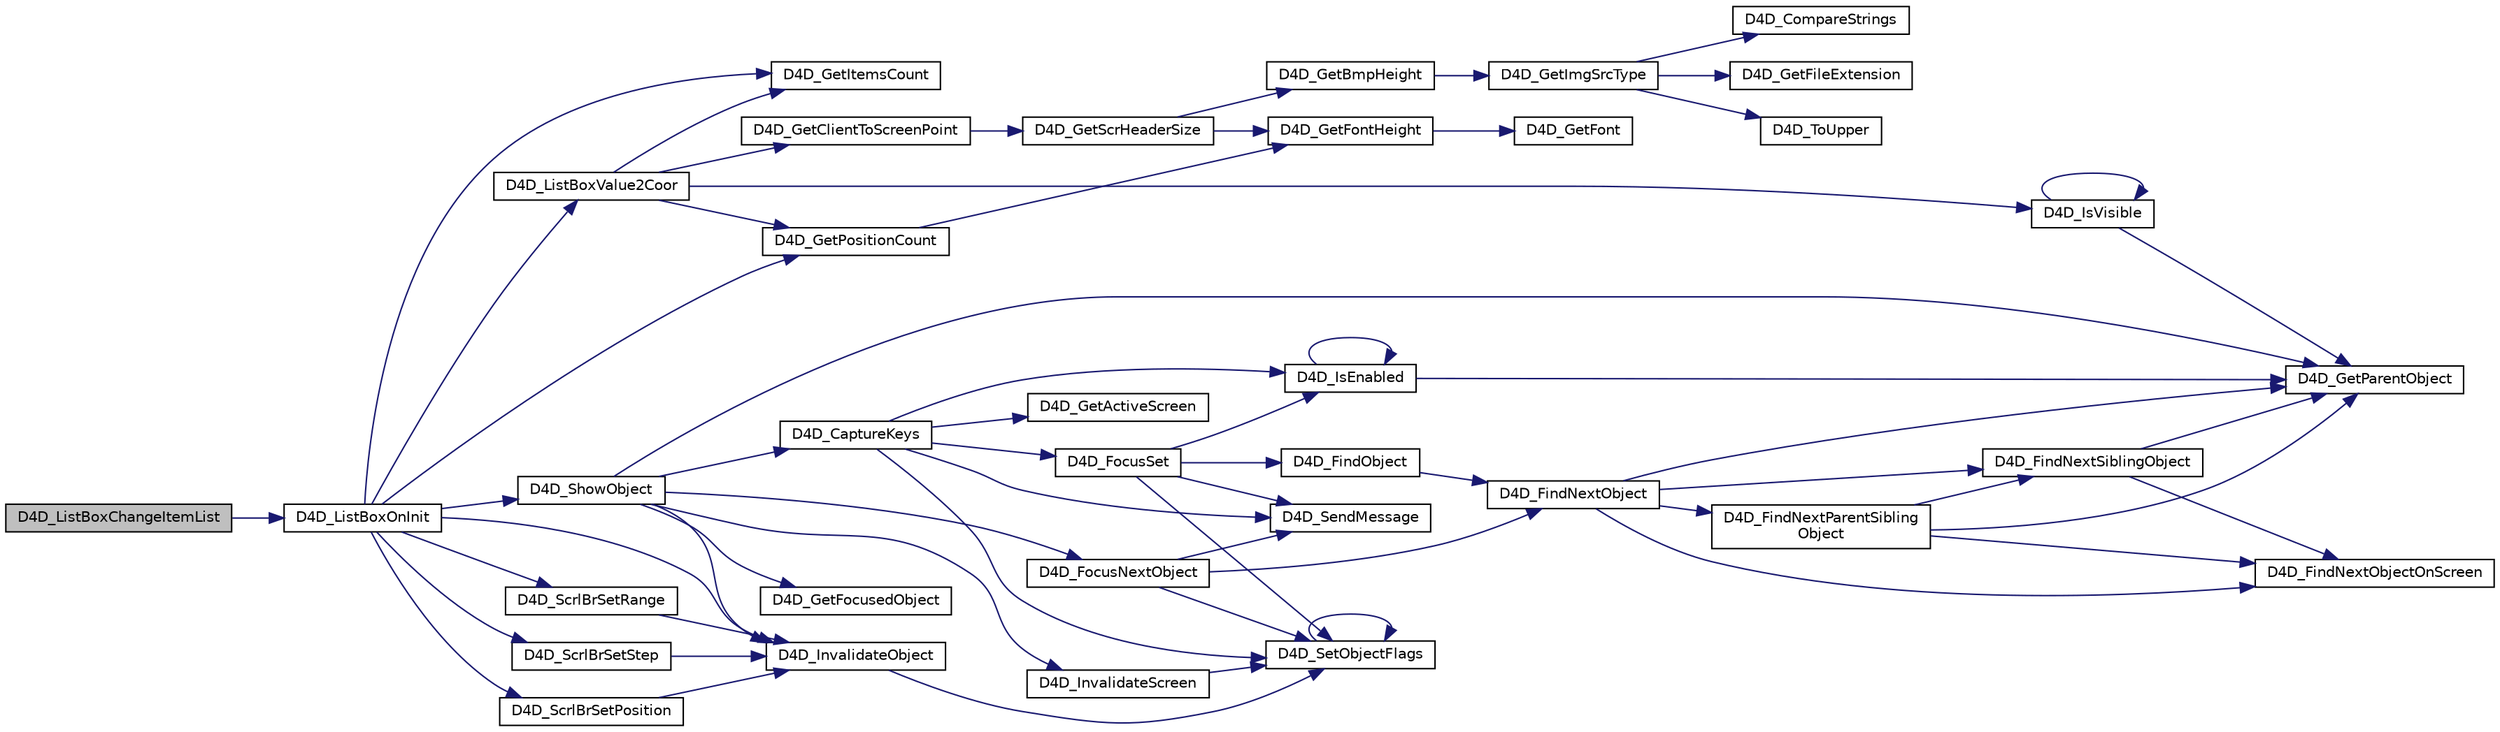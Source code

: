 digraph "D4D_ListBoxChangeItemList"
{
  edge [fontname="Helvetica",fontsize="10",labelfontname="Helvetica",labelfontsize="10"];
  node [fontname="Helvetica",fontsize="10",shape=record];
  rankdir="LR";
  Node1 [label="D4D_ListBoxChangeItemList",height=0.2,width=0.4,color="black", fillcolor="grey75", style="filled" fontcolor="black"];
  Node1 -> Node2 [color="midnightblue",fontsize="10",style="solid",fontname="Helvetica"];
  Node2 [label="D4D_ListBoxOnInit",height=0.2,width=0.4,color="black", fillcolor="white", style="filled",URL="$d4d__list__box_8c.html#a42dabe25583ffcc5a14091edaa9ce1ae"];
  Node2 -> Node3 [color="midnightblue",fontsize="10",style="solid",fontname="Helvetica"];
  Node3 [label="D4D_GetItemsCount",height=0.2,width=0.4,color="black", fillcolor="white", style="filled",URL="$d4d__list__box_8c.html#a3dafe35ca35da21c908d8b0baf92eec8"];
  Node2 -> Node4 [color="midnightblue",fontsize="10",style="solid",fontname="Helvetica"];
  Node4 [label="D4D_ListBoxValue2Coor",height=0.2,width=0.4,color="black", fillcolor="white", style="filled",URL="$d4d__list__box_8c.html#a3351b92af656eec9307512168a199e8e"];
  Node4 -> Node5 [color="midnightblue",fontsize="10",style="solid",fontname="Helvetica"];
  Node5 [label="D4D_GetClientToScreenPoint",height=0.2,width=0.4,color="black", fillcolor="white", style="filled",URL="$group__doxd4d__screen__func.html#ga1eb7eb33d47b83e63379713256eace5f",tooltip="The function convert client point on the screen to the global screen point. "];
  Node5 -> Node6 [color="midnightblue",fontsize="10",style="solid",fontname="Helvetica"];
  Node6 [label="D4D_GetScrHeaderSize",height=0.2,width=0.4,color="black", fillcolor="white", style="filled",URL="$d4d__private_8h.html#a3c878628fb15057f286e4dcb835e1bb4"];
  Node6 -> Node7 [color="midnightblue",fontsize="10",style="solid",fontname="Helvetica"];
  Node7 [label="D4D_GetFontHeight",height=0.2,width=0.4,color="black", fillcolor="white", style="filled",URL="$d4d__font_8c.html#aae629b70981b64e916bda3d9229f7e83"];
  Node7 -> Node8 [color="midnightblue",fontsize="10",style="solid",fontname="Helvetica"];
  Node8 [label="D4D_GetFont",height=0.2,width=0.4,color="black", fillcolor="white", style="filled",URL="$d4d__font_8c.html#acf704a759fded3786de7a83a0e783f2a"];
  Node6 -> Node9 [color="midnightblue",fontsize="10",style="solid",fontname="Helvetica"];
  Node9 [label="D4D_GetBmpHeight",height=0.2,width=0.4,color="black", fillcolor="white", style="filled",URL="$group__doxd4d__bmp__func.html#gaf9d004f6dfa39b1779436b038393e363",tooltip="Function gets information about bitmap height. "];
  Node9 -> Node10 [color="midnightblue",fontsize="10",style="solid",fontname="Helvetica"];
  Node10 [label="D4D_GetImgSrcType",height=0.2,width=0.4,color="black", fillcolor="white", style="filled",URL="$group__doxd4d__bmp__func.html#gabe9ce992fdfbc6558241ceab709a2d9a",tooltip="Function returns the type of image source. "];
  Node10 -> Node11 [color="midnightblue",fontsize="10",style="solid",fontname="Helvetica"];
  Node11 [label="D4D_GetFileExtension",height=0.2,width=0.4,color="black", fillcolor="white", style="filled",URL="$d4d__extsrc_8h.html#a52cdd23a333071ed9cb9ce52d84451e3"];
  Node10 -> Node12 [color="midnightblue",fontsize="10",style="solid",fontname="Helvetica"];
  Node12 [label="D4D_ToUpper",height=0.2,width=0.4,color="black", fillcolor="white", style="filled",URL="$d4d__extsrc_8c.html#ac667a2f5348399a4b6d7ad1b1401e879",tooltip="The function convert all small alpha characters to upper in string(terminated by zero) ..."];
  Node10 -> Node13 [color="midnightblue",fontsize="10",style="solid",fontname="Helvetica"];
  Node13 [label="D4D_CompareStrings",height=0.2,width=0.4,color="black", fillcolor="white", style="filled",URL="$d4d__extsrc_8c.html#af627f992df1931d95ae84b44258dc65e",tooltip="The function copare two strings (terminated by zero) "];
  Node4 -> Node14 [color="midnightblue",fontsize="10",style="solid",fontname="Helvetica"];
  Node14 [label="D4D_GetPositionCount",height=0.2,width=0.4,color="black", fillcolor="white", style="filled",URL="$d4d__list__box_8c.html#ac74d1b8a4827dd38f6248fed3805b3f3"];
  Node14 -> Node7 [color="midnightblue",fontsize="10",style="solid",fontname="Helvetica"];
  Node4 -> Node3 [color="midnightblue",fontsize="10",style="solid",fontname="Helvetica"];
  Node4 -> Node15 [color="midnightblue",fontsize="10",style="solid",fontname="Helvetica"];
  Node15 [label="D4D_IsVisible",height=0.2,width=0.4,color="black", fillcolor="white", style="filled",URL="$group__doxd4d__object__func.html#gaaf05953a9b356907e827855274a15784",tooltip="Function find out if the object is visible or not. "];
  Node15 -> Node16 [color="midnightblue",fontsize="10",style="solid",fontname="Helvetica"];
  Node16 [label="D4D_GetParentObject",height=0.2,width=0.4,color="black", fillcolor="white", style="filled",URL="$d4d__object_8c.html#aeb1e10fa1768c3ab69bae8f35fbdde9e"];
  Node15 -> Node15 [color="midnightblue",fontsize="10",style="solid",fontname="Helvetica"];
  Node2 -> Node14 [color="midnightblue",fontsize="10",style="solid",fontname="Helvetica"];
  Node2 -> Node17 [color="midnightblue",fontsize="10",style="solid",fontname="Helvetica"];
  Node17 [label="D4D_ShowObject",height=0.2,width=0.4,color="black", fillcolor="white", style="filled",URL="$group__doxd4d__object__func.html#ga7601e6ac9dbba8f79957285677ccb039",tooltip="Function control visibility of object on screen. "];
  Node17 -> Node18 [color="midnightblue",fontsize="10",style="solid",fontname="Helvetica"];
  Node18 [label="D4D_InvalidateObject",height=0.2,width=0.4,color="black", fillcolor="white", style="filled",URL="$group__doxd4d__object__func.html#gaefb01366bfbf9ac020c19584a2a3c3b9",tooltip="Function invalidate object to redraw on screen. "];
  Node18 -> Node19 [color="midnightblue",fontsize="10",style="solid",fontname="Helvetica"];
  Node19 [label="D4D_SetObjectFlags",height=0.2,width=0.4,color="black", fillcolor="white", style="filled",URL="$d4d__object_8c.html#a9ea5194ba65b4124d374109fa782d237"];
  Node19 -> Node19 [color="midnightblue",fontsize="10",style="solid",fontname="Helvetica"];
  Node17 -> Node20 [color="midnightblue",fontsize="10",style="solid",fontname="Helvetica"];
  Node20 [label="D4D_CaptureKeys",height=0.2,width=0.4,color="black", fillcolor="white", style="filled",URL="$group__doxd4d__object__func.html#gaf785f10de38c2df9523cd3466035f93f",tooltip="Function switch on capturing the keys to objects. "];
  Node20 -> Node21 [color="midnightblue",fontsize="10",style="solid",fontname="Helvetica"];
  Node21 [label="D4D_GetActiveScreen",height=0.2,width=0.4,color="black", fillcolor="white", style="filled",URL="$group__doxd4d__screen__func.html#ga60bd18ea3f1e4d87c1eda36c0f4c01f9",tooltip="Returns pointer to current active screen. "];
  Node20 -> Node19 [color="midnightblue",fontsize="10",style="solid",fontname="Helvetica"];
  Node20 -> Node22 [color="midnightblue",fontsize="10",style="solid",fontname="Helvetica"];
  Node22 [label="D4D_SendMessage",height=0.2,width=0.4,color="black", fillcolor="white", style="filled",URL="$d4d__base_8c.html#ad307c9584a62c2cb94cab1ea72ad3c47"];
  Node20 -> Node23 [color="midnightblue",fontsize="10",style="solid",fontname="Helvetica"];
  Node23 [label="D4D_IsEnabled",height=0.2,width=0.4,color="black", fillcolor="white", style="filled",URL="$group__doxd4d__object__func.html#gada4f81524444a3cabef73d4fa2988b15",tooltip="Function find out if the object is enabled or not. "];
  Node23 -> Node16 [color="midnightblue",fontsize="10",style="solid",fontname="Helvetica"];
  Node23 -> Node23 [color="midnightblue",fontsize="10",style="solid",fontname="Helvetica"];
  Node20 -> Node24 [color="midnightblue",fontsize="10",style="solid",fontname="Helvetica"];
  Node24 [label="D4D_FocusSet",height=0.2,width=0.4,color="black", fillcolor="white", style="filled",URL="$group__doxd4d__screen__func.html#gac8938c4e965acfa7f40094d4508e039d",tooltip="The function set the obejct focus to new object. "];
  Node24 -> Node25 [color="midnightblue",fontsize="10",style="solid",fontname="Helvetica"];
  Node25 [label="D4D_FindObject",height=0.2,width=0.4,color="black", fillcolor="white", style="filled",URL="$d4d__screen_8c.html#a8779d8ec70a52bbf56484fa8cd8b1884"];
  Node25 -> Node26 [color="midnightblue",fontsize="10",style="solid",fontname="Helvetica"];
  Node26 [label="D4D_FindNextObject",height=0.2,width=0.4,color="black", fillcolor="white", style="filled",URL="$d4d__object_8c.html#a60c5cc0c04e845b028fd591039d72b4f"];
  Node26 -> Node27 [color="midnightblue",fontsize="10",style="solid",fontname="Helvetica"];
  Node27 [label="D4D_FindNextObjectOnScreen",height=0.2,width=0.4,color="black", fillcolor="white", style="filled",URL="$d4d__object_8c.html#a52bc37a5836b83fb088514a94ef63258"];
  Node26 -> Node28 [color="midnightblue",fontsize="10",style="solid",fontname="Helvetica"];
  Node28 [label="D4D_FindNextSiblingObject",height=0.2,width=0.4,color="black", fillcolor="white", style="filled",URL="$d4d__object_8c.html#ac6d2a59c98f9f37d65a3ca2f2ac53a1a"];
  Node28 -> Node16 [color="midnightblue",fontsize="10",style="solid",fontname="Helvetica"];
  Node28 -> Node27 [color="midnightblue",fontsize="10",style="solid",fontname="Helvetica"];
  Node26 -> Node29 [color="midnightblue",fontsize="10",style="solid",fontname="Helvetica"];
  Node29 [label="D4D_FindNextParentSibling\lObject",height=0.2,width=0.4,color="black", fillcolor="white", style="filled",URL="$d4d__object_8c.html#a94f877d36a6c5dde73c340fc90bfd42d"];
  Node29 -> Node16 [color="midnightblue",fontsize="10",style="solid",fontname="Helvetica"];
  Node29 -> Node27 [color="midnightblue",fontsize="10",style="solid",fontname="Helvetica"];
  Node29 -> Node28 [color="midnightblue",fontsize="10",style="solid",fontname="Helvetica"];
  Node26 -> Node16 [color="midnightblue",fontsize="10",style="solid",fontname="Helvetica"];
  Node24 -> Node23 [color="midnightblue",fontsize="10",style="solid",fontname="Helvetica"];
  Node24 -> Node19 [color="midnightblue",fontsize="10",style="solid",fontname="Helvetica"];
  Node24 -> Node22 [color="midnightblue",fontsize="10",style="solid",fontname="Helvetica"];
  Node17 -> Node30 [color="midnightblue",fontsize="10",style="solid",fontname="Helvetica"];
  Node30 [label="D4D_GetFocusedObject",height=0.2,width=0.4,color="black", fillcolor="white", style="filled",URL="$group__doxd4d__screen__func.html#ga3ed73bc4536f45e2600dfdfdd8d13601",tooltip="The function returns pointer to object that is focused in given screen. "];
  Node17 -> Node31 [color="midnightblue",fontsize="10",style="solid",fontname="Helvetica"];
  Node31 [label="D4D_FocusNextObject",height=0.2,width=0.4,color="black", fillcolor="white", style="filled",URL="$group__doxd4d__screen__func.html#gab37ec362fa71d6352ceac0a1558529fa",tooltip="The function change focus to the next object in the given screen. "];
  Node31 -> Node26 [color="midnightblue",fontsize="10",style="solid",fontname="Helvetica"];
  Node31 -> Node19 [color="midnightblue",fontsize="10",style="solid",fontname="Helvetica"];
  Node31 -> Node22 [color="midnightblue",fontsize="10",style="solid",fontname="Helvetica"];
  Node17 -> Node16 [color="midnightblue",fontsize="10",style="solid",fontname="Helvetica"];
  Node17 -> Node32 [color="midnightblue",fontsize="10",style="solid",fontname="Helvetica"];
  Node32 [label="D4D_InvalidateScreen",height=0.2,width=0.4,color="black", fillcolor="white", style="filled",URL="$group__doxd4d__screen__func.html#ga5633d19ba95be7b25045ed76d08bd2a7",tooltip="The function mark the screen and its abject as &quot;redraw pending&quot;. "];
  Node32 -> Node19 [color="midnightblue",fontsize="10",style="solid",fontname="Helvetica"];
  Node2 -> Node33 [color="midnightblue",fontsize="10",style="solid",fontname="Helvetica"];
  Node33 [label="D4D_ScrlBrSetRange",height=0.2,width=0.4,color="black", fillcolor="white", style="filled",URL="$group__doxd4d__scroll__bar__func.html#gaefd74f2ae3a77f03f2970630b89b0ff5",tooltip="The function sets the range of scroll bar scale. "];
  Node33 -> Node18 [color="midnightblue",fontsize="10",style="solid",fontname="Helvetica"];
  Node2 -> Node34 [color="midnightblue",fontsize="10",style="solid",fontname="Helvetica"];
  Node34 [label="D4D_ScrlBrSetStep",height=0.2,width=0.4,color="black", fillcolor="white", style="filled",URL="$group__doxd4d__scroll__bar__func.html#gaae9edd2c13fcb67fe3d28e00d42af5a2",tooltip="The function sets the step and page of scroll bar scale. "];
  Node34 -> Node18 [color="midnightblue",fontsize="10",style="solid",fontname="Helvetica"];
  Node2 -> Node35 [color="midnightblue",fontsize="10",style="solid",fontname="Helvetica"];
  Node35 [label="D4D_ScrlBrSetPosition",height=0.2,width=0.4,color="black", fillcolor="white", style="filled",URL="$group__doxd4d__scroll__bar__func.html#gaeb977966b3a19b8230a2e8f2b2a2949f",tooltip="The function sets the scroll bar position. "];
  Node35 -> Node18 [color="midnightblue",fontsize="10",style="solid",fontname="Helvetica"];
  Node2 -> Node18 [color="midnightblue",fontsize="10",style="solid",fontname="Helvetica"];
}
